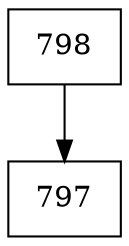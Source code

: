 digraph G {
  node [shape=record];
  node0 [label="{798}"];
  node0 -> node1;
  node1 [label="{797}"];
}
